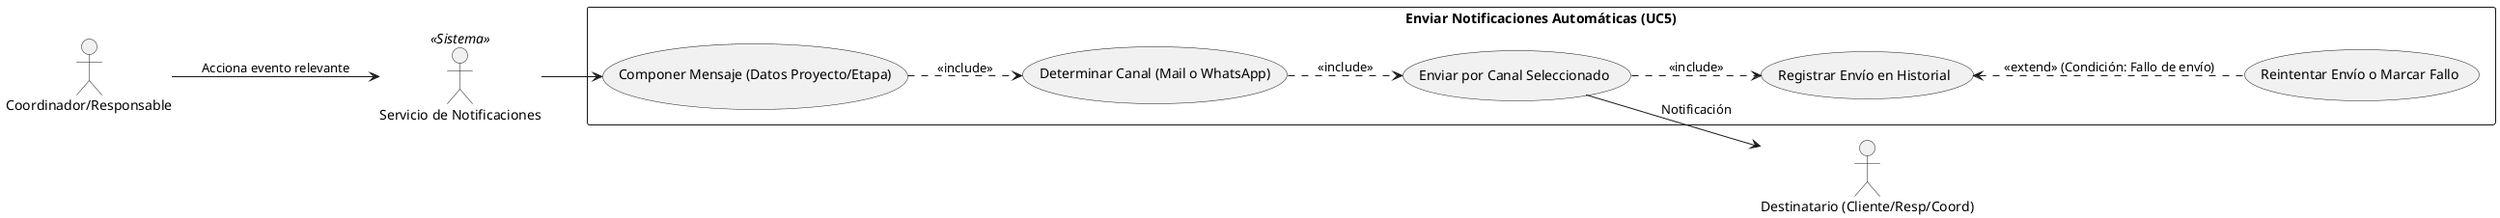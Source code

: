 @startuml
left to right direction

actor "Coordinador/Responsable" as TriggerActor
actor "Servicio de Notificaciones" as Notif <<Sistema>>
actor "Destinatario (Cliente/Resp/Coord)" as Dest

rectangle "Enviar Notificaciones Automáticas (UC5)" {
    usecase "Componer Mensaje (Datos Proyecto/Etapa)" as Compone
    usecase "Determinar Canal (Mail o WhatsApp)" as Determina
    usecase "Enviar por Canal Seleccionado" as Envia
    usecase "Registrar Envío en Historial" as RegEnvio
    usecase "Reintentar Envío o Marcar Fallo" as Reintentar
}

TriggerActor --> Notif : Acciona evento relevante

Notif --> Compone
Compone ..> Determina : <<include>>
Determina ..> Envia : <<include>>

Envia --> Dest : Notificación
Envia ..> RegEnvio : <<include>>

RegEnvio <.. Reintentar : <<extend>> (Condición: Fallo de envío)
@endumll
